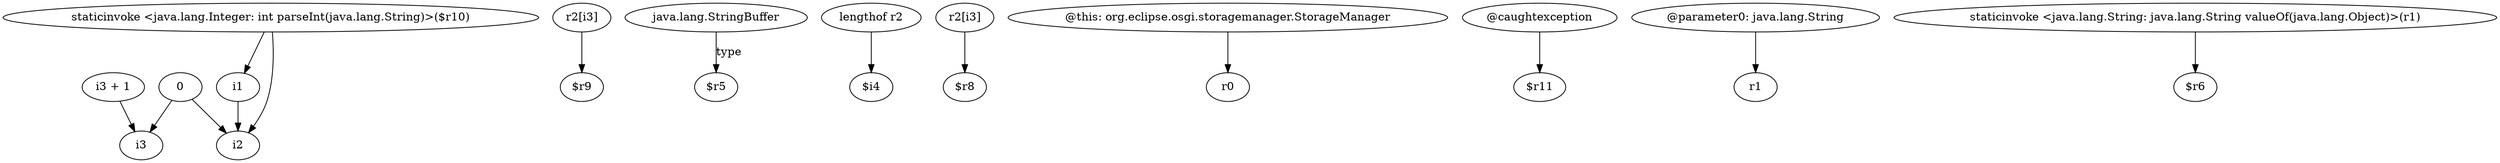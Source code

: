 digraph g {
0[label="i3 + 1"]
1[label="i3"]
0->1[label=""]
2[label="r2[i3]"]
3[label="$r9"]
2->3[label=""]
4[label="java.lang.StringBuffer"]
5[label="$r5"]
4->5[label="type"]
6[label="lengthof r2"]
7[label="$i4"]
6->7[label=""]
8[label="r2[i3]"]
9[label="$r8"]
8->9[label=""]
10[label="i1"]
11[label="i2"]
10->11[label=""]
12[label="staticinvoke <java.lang.Integer: int parseInt(java.lang.String)>($r10)"]
12->11[label=""]
13[label="@this: org.eclipse.osgi.storagemanager.StorageManager"]
14[label="r0"]
13->14[label=""]
15[label="0"]
15->1[label=""]
16[label="@caughtexception"]
17[label="$r11"]
16->17[label=""]
15->11[label=""]
18[label="@parameter0: java.lang.String"]
19[label="r1"]
18->19[label=""]
12->10[label=""]
20[label="staticinvoke <java.lang.String: java.lang.String valueOf(java.lang.Object)>(r1)"]
21[label="$r6"]
20->21[label=""]
}